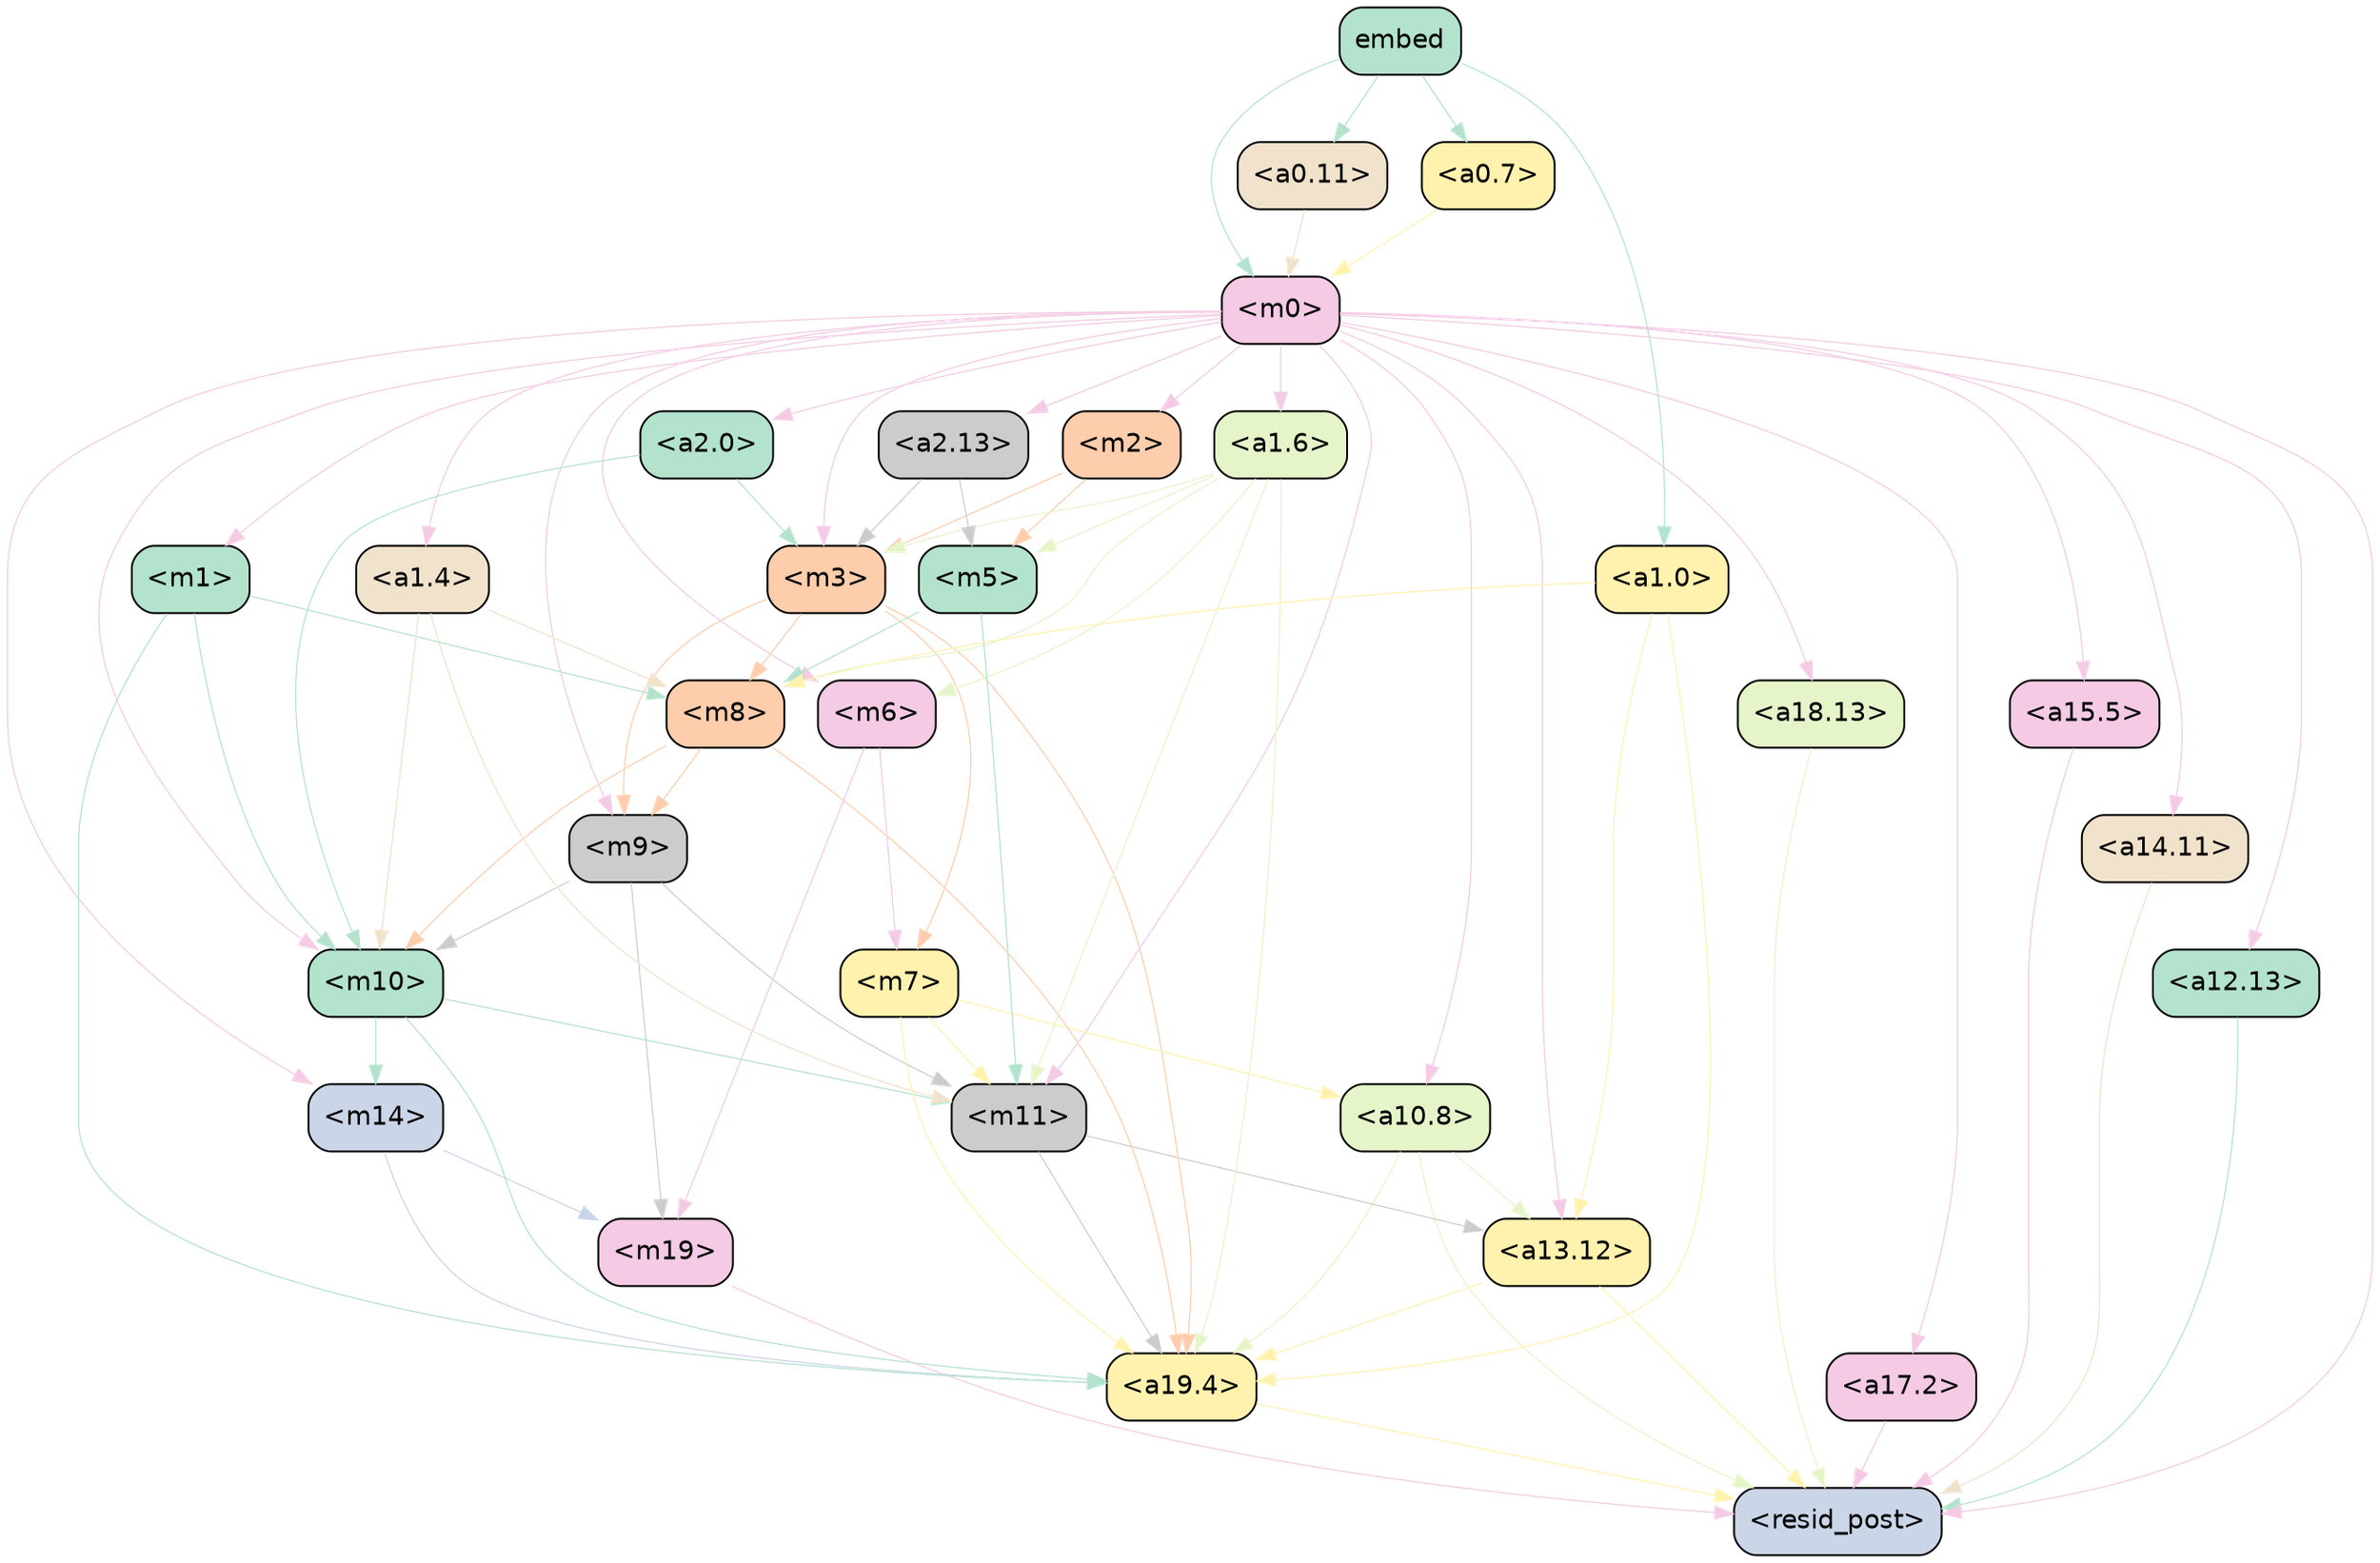 strict digraph "" {
	graph [bb="0,0,1176,828",
		bgcolor=transparent,
		layout=dot,
		overlap=false,
		splines=true
	];
	node [label="\N"];
	"<m19>"	[color=black,
		fillcolor="#f4cae4",
		fontname=Helvetica,
		height=0.5,
		pos="322,162",
		shape=box,
		style="filled, rounded",
		width=0.82639];
	"<resid_post>"	[color=black,
		fillcolor="#cbd5e8",
		fontname=Helvetica,
		height=0.5,
		pos="916,18",
		shape=box,
		style="filled, rounded",
		width=1.316];
	"<m19>" -> "<resid_post>"	[color="#f4cae4",
		penwidth=0.6,
		pos="e,868.16,22.086 351.95,146.22 393.71,126.25 472.29,90.962 543,72 651.99,42.774 783.47,28.869 857.64,22.909"];
	"<a19.4>"	[color=black,
		fillcolor="#fff2ae",
		fontname=Helvetica,
		height=0.5,
		pos="585,90",
		shape=box,
		style="filled, rounded",
		width=0.92014];
	"<a19.4>" -> "<resid_post>"	[color="#fff2ae",
		penwidth=0.6,
		pos="e,868.28,29.091 618.56,81.903 674.76,70.017 788.56,45.95 857.96,31.274"];
	"<a18.13>"	[color=black,
		fillcolor="#e6f5c9",
		fontname=Helvetica,
		height=0.5,
		pos="905,450",
		shape=box,
		style="filled, rounded",
		width=1.0243];
	"<a18.13>" -> "<resid_post>"	[color="#e6f5c9",
		penwidth=0.6,
		pos="e,909.93,36.24 901.16,431.61 895.6,404.94 886,352.27 886,307 886,307 886,307 886,161 886,120.52 897.82,74.914 906.62,46.565"];
	"<a17.2>"	[color=black,
		fillcolor="#f4cae4",
		fontname=Helvetica,
		height=0.5,
		pos="947,90",
		shape=box,
		style="filled, rounded",
		width=0.92014];
	"<a17.2>" -> "<resid_post>"	[color="#f4cae4",
		penwidth=0.6,
		pos="e,923.57,36.104 939.34,71.697 935.88,63.898 931.73,54.509 927.88,45.829"];
	"<a15.5>"	[color=black,
		fillcolor="#f4cae4",
		fontname=Helvetica,
		height=0.5,
		pos="1031,450",
		shape=box,
		style="filled, rounded",
		width=0.92014];
	"<a15.5>" -> "<resid_post>"	[color="#f4cae4",
		penwidth=0.6,
		pos="e,950.23,36.484 1026.3,431.66 1019.6,405.05 1008,352.45 1008,307 1008,307 1008,307 1008,161 1008,120.55 1011,105.91 989,72 981.45,\
60.397 970.42,50.488 959.2,42.488"];
	"<a14.11>"	[color=black,
		fillcolor="#f1e2cc",
		fontname=Helvetica,
		height=0.5,
		pos="1073,378",
		shape=box,
		style="filled, rounded",
		width=1.0243];
	"<a14.11>" -> "<resid_post>"	[color="#f1e2cc",
		penwidth=0.6,
		pos="e,963.69,32.959 1067.5,359.71 1059.6,333.18 1046,280.67 1046,235 1046,235 1046,235 1046,161 1046,120.03 1047.9,103.72 1022,72 1009.4,\
56.61 991.24,45.288 973.48,37.155"];
	"<a13.12>"	[color=black,
		fillcolor="#fff2ae",
		fontname=Helvetica,
		height=0.5,
		pos="783,162",
		shape=box,
		style="filled, rounded",
		width=1.0243];
	"<a13.12>" -> "<resid_post>"	[color="#fff2ae",
		penwidth=0.6,
		pos="e,899.97,36.111 799.31,143.59 822.67,118.65 865.78,72.618 892.56,44.03"];
	"<a13.12>" -> "<a19.4>"	[color="#fff2ae",
		penwidth=0.6,
		pos="e,618.45,102.83 745.76,147.83 712.42,136.05 663.52,118.76 628.41,106.35"];
	"<a12.13>"	[color=black,
		fillcolor="#b3e2cd",
		fontname=Helvetica,
		height=0.5,
		pos="1111,306",
		shape=box,
		style="filled, rounded",
		width=1.0243];
	"<a12.13>" -> "<resid_post>"	[color="#b3e2cd",
		penwidth=0.6,
		pos="e,963.84,24.667 1112.4,287.64 1114.9,245.29 1115.4,135.53 1060,72 1038.3,47.118 1003.9,33.906 974.14,26.897"];
	"<a10.8>"	[color=black,
		fillcolor="#e6f5c9",
		fontname=Helvetica,
		height=0.5,
		pos="703,234",
		shape=box,
		style="filled, rounded",
		width=0.92014];
	"<a10.8>" -> "<resid_post>"	[color="#e6f5c9",
		penwidth=0.6,
		pos="e,877.56,36.45 706.69,215.58 711.35,196.58 720.79,165.96 737,144 771.1,97.795 827.54,62.499 867.92,41.382"];
	"<a10.8>" -> "<a19.4>"	[color="#e6f5c9",
		penwidth=0.6,
		pos="e,614.01,108.34 696.51,215.56 688.85,196.55 674.74,165.91 656,144 646.52,132.92 634.32,122.77 622.72,114.39"];
	"<a10.8>" -> "<a13.12>"	[color="#e6f5c9",
		penwidth=0.6,
		pos="e,763.17,180.35 722.78,215.7 732.49,207.2 744.36,196.81 754.98,187.51"];
	"<m0>"	[color=black,
		fillcolor="#f4cae4",
		fontname=Helvetica,
		height=0.5,
		pos="631,666",
		shape=box,
		style="filled, rounded",
		width=0.75];
	"<m0>" -> "<resid_post>"	[color="#f4cae4",
		penwidth=0.6,
		pos="e,963.69,23.587 658.4,664.24 745.26,661.45 1013.2,649.92 1090,612 1139.3,587.64 1176,578.01 1176,523 1176,523 1176,523 1176,161 \
1176,69.633 1050.8,36.692 974.16,25.087"];
	"<m0>" -> "<a18.13>"	[color="#f4cae4",
		penwidth=0.6,
		pos="e,898.23,468.49 658.38,658.49 688.97,650.47 739.29,635.01 778,612 819.4,587.39 829.45,578.03 859,540 873.7,521.08 885.9,496.76 894.03,\
478.32"];
	"<m0>" -> "<a17.2>"	[color="#f4cae4",
		penwidth=0.6,
		pos="e,951.65,108.34 658.45,665.86 739.16,666.82 970,657.8 970,523 970,523 970,523 970,233 970,192.87 960.94,147.18 954.19,118.71"];
	"<m0>" -> "<a15.5>"	[color="#f4cae4",
		penwidth=0.6,
		pos="e,1031.6,468.48 658.46,664.58 732.76,662.89 935.46,654.4 984,612 1022.3,578.56 1030.2,515.84 1031.4,479.34"];
	"<m0>" -> "<a14.11>"	[color="#f4cae4",
		penwidth=0.6,
		pos="e,1074.7,396.21 658.29,664.58 735.83,662.88 955.45,654.36 1011,612 1074.6,563.5 1077.8,457.56 1075.3,406.97"];
	"<m0>" -> "<a13.12>"	[color="#f4cae4",
		penwidth=0.6,
		pos="e,779.16,180.39 658.42,655.11 679.04,646.48 706.78,632.15 725,612 753.97,579.97 764,566.19 764,523 764,523 764,523 764,305 764,265.04 \
771.48,219.3 777.06,190.78"];
	"<m0>" -> "<a12.13>"	[color="#f4cae4",
		penwidth=0.6,
		pos="e,1116.5,324.29 658.4,663.59 738.6,659.11 971.52,643.66 1040,612 1093.4,587.31 1138,581.84 1138,523 1138,523 1138,523 1138,449 1138,\
408.68 1127.4,363.04 1119.4,334.63"];
	"<m0>" -> "<a10.8>"	[color="#f4cae4",
		penwidth=0.6,
		pos="e,707.65,252.34 658.21,650.72 673.19,641.54 690.94,628.29 702,612 725.01,578.11 726,563.97 726,523 726,523 726,523 726,377 726,336.87 \
716.94,291.18 710.19,262.71"];
	"<m14>"	[color=black,
		fillcolor="#cbd5e8",
		fontname=Helvetica,
		height=0.5,
		pos="178,234",
		shape=box,
		style="filled, rounded",
		width=0.82639];
	"<m0>" -> "<m14>"	[color="#f4cae4",
		penwidth=0.6,
		pos="e,148.21,252.28 603.75,664.93 506.07,664.31 174.28,658.71 81,612 33.176,588.05 0,576.48 0,523 0,523 0,523 0,449 0,362.61 86.799,\
292.52 139.17,258.09"];
	"<m9>"	[color=black,
		fillcolor="#cccccc",
		fontname=Helvetica,
		height=0.5,
		pos="321,378",
		shape=box,
		style="filled, rounded",
		width=0.75];
	"<m0>" -> "<m9>"	[color="#f4cae4",
		penwidth=0.6,
		pos="e,312.74,396.45 603.62,664.85 532.55,663.83 345.11,656.85 307,612 257.36,553.57 288.73,454.25 308.49,406.39"];
	"<m6>"	[color=black,
		fillcolor="#f4cae4",
		fontname=Helvetica,
		height=0.5,
		pos="431,450",
		shape=box,
		style="filled, rounded",
		width=0.75];
	"<m0>" -> "<m6>"	[color="#f4cae4",
		penwidth=0.6,
		pos="e,404.26,468.32 603.72,664.6 535.21,662.95 358.88,654.58 323,612 284.65,566.49 350.8,507.04 395.39,474.62"];
	"<m11>"	[color=black,
		fillcolor="#cccccc",
		fontname=Helvetica,
		height=0.5,
		pos="501,234",
		shape=box,
		style="filled, rounded",
		width=0.82639];
	"<m0>" -> "<m11>"	[color="#f4cae4",
		penwidth=0.6,
		pos="e,514.98,252.03 647.46,647.92 655.65,638.22 664.7,625.37 669,612 673.9,596.77 672.34,591.65 669,576 639.69,438.84 610.63,409.17 \
540,288 534.59,278.72 527.9,269.11 521.59,260.66"];
	"<m10>"	[color=black,
		fillcolor="#b3e2cd",
		fontname=Helvetica,
		height=0.5,
		pos="190,306",
		shape=box,
		style="filled, rounded",
		width=0.82639];
	"<m0>" -> "<m10>"	[color="#f4cae4",
		penwidth=0.6,
		pos="e,159.9,323.72 603.74,663.88 515.36,659.96 237.64,645.23 155,612 106.17,592.37 84.296,587.19 61,540 32.882,483.04 78.925,410.7 118,\
360 126.98,348.34 139.19,338.05 151,329.71"];
	"<m3>"	[color=black,
		fillcolor="#fdcdac",
		fontname=Helvetica,
		height=0.5,
		pos="409,522",
		shape=box,
		style="filled, rounded",
		width=0.75];
	"<m0>" -> "<m3>"	[color="#f4cae4",
		penwidth=0.6,
		pos="e,409.67,540.27 603.56,665.33 561.95,664.31 482.91,656.19 437,612 420.51,596.13 413.7,570.67 410.9,551.04"];
	"<m1>"	[color=black,
		fillcolor="#b3e2cd",
		fontname=Helvetica,
		height=0.5,
		pos="97,522",
		shape=box,
		style="filled, rounded",
		width=0.75];
	"<m0>" -> "<m1>"	[color="#f4cae4",
		penwidth=0.6,
		pos="e,114.82,540.43 603.62,663.24 523.46,657.79 290.48,639.93 220,612 182.68,597.21 146.23,568.52 122.83,547.7"];
	"<m2>"	[color=black,
		fillcolor="#fdcdac",
		fontname=Helvetica,
		height=0.5,
		pos="557,594",
		shape=box,
		style="filled, rounded",
		width=0.75];
	"<m0>" -> "<m2>"	[color="#f4cae4",
		penwidth=0.6,
		pos="e,575.34,612.35 612.71,647.7 603.81,639.28 592.96,629.02 583.21,619.79"];
	"<a1.6>"	[color=black,
		fillcolor="#e6f5c9",
		fontname=Helvetica,
		height=0.5,
		pos="631,594",
		shape=box,
		style="filled, rounded",
		width=0.81597];
	"<m0>" -> "<a1.6>"	[color="#f4cae4",
		penwidth=0.6,
		pos="e,631,612.1 631,647.7 631,640.24 631,631.32 631,622.97"];
	"<a1.4>"	[color=black,
		fillcolor="#f1e2cc",
		fontname=Helvetica,
		height=0.5,
		pos="209,522",
		shape=box,
		style="filled, rounded",
		width=0.81597];
	"<m0>" -> "<a1.4>"	[color="#f4cae4",
		penwidth=0.6,
		pos="e,212.23,540.2 603.6,664.45 526.25,662.39 308.24,652.99 252,612 231.99,597.42 220.88,571 214.99,550.72"];
	"<a2.0>"	[color=black,
		fillcolor="#b3e2cd",
		fontname=Helvetica,
		height=0.5,
		pos="361,594",
		shape=box,
		style="filled, rounded",
		width=0.81597];
	"<m0>" -> "<a2.0>"	[color="#f4cae4",
		penwidth=0.6,
		pos="e,390.87,607.46 603.75,659.99 560.78,651.78 474.88,634.15 404,612 402.93,611.66 401.84,611.32 400.75,610.95"];
	"<a2.13>"	[color=black,
		fillcolor="#cccccc",
		fontname=Helvetica,
		height=0.5,
		pos="479,594",
		shape=box,
		style="filled, rounded",
		width=0.92014];
	"<m0>" -> "<a2.13>"	[color="#f4cae4",
		penwidth=0.6,
		pos="e,512.58,610.46 603.83,652.49 581.19,642.06 548.52,627.02 522.29,614.93"];
	"<m14>" -> "<m19>"	[color="#cbd5e8",
		penwidth=0.6,
		pos="e,291.85,177.65 208.19,218.33 229.69,207.87 258.81,193.72 282.21,182.34"];
	"<m14>" -> "<a19.4>"	[color="#cbd5e8",
		penwidth=0.6,
		pos="e,551.49,91.989 181.44,215.81 186.53,195.21 198.15,161.32 222,144 272.05,107.64 455.2,95.941 540.6,92.416"];
	"<m9>" -> "<m19>"	[color="#cccccc",
		penwidth=0.6,
		pos="e,321.92,180.23 321.08,359.85 321.25,322.99 321.66,235.92 321.87,190.96"];
	"<m9>" -> "<m11>"	[color="#cccccc",
		penwidth=0.6,
		pos="e,470.84,249.18 334.95,359.82 351,340.76 378.78,309.81 407,288 423.76,275.05 444.05,263.2 461.48,254"];
	"<m9>" -> "<m10>"	[color="#cccccc",
		penwidth=0.6,
		pos="e,220.17,323.12 293.54,362.33 275.01,352.43 250.28,339.21 229.63,328.18"];
	"<m6>" -> "<m19>"	[color="#f4cae4",
		penwidth=0.6,
		pos="e,328.57,180.23 424.35,431.54 405.98,383.36 354.5,248.27 332.35,190.15"];
	"<m7>"	[color=black,
		fillcolor="#fff2ae",
		fontname=Helvetica,
		height=0.5,
		pos="443,306",
		shape=box,
		style="filled, rounded",
		width=0.75];
	"<m6>" -> "<m7>"	[color="#f4cae4",
		penwidth=0.6,
		pos="e,441.55,324.11 432.47,431.59 434.52,407.4 438.24,363.36 440.66,334.65"];
	"<m11>" -> "<a19.4>"	[color="#cccccc",
		penwidth=0.6,
		pos="e,574.14,108.09 510.59,215.83 520.71,197.83 537.2,168.76 552,144 557.25,135.21 563.12,125.69 568.44,117.18"];
	"<m11>" -> "<a13.12>"	[color="#cccccc",
		penwidth=0.6,
		pos="e,745.93,172.2 531.18,225.51 580.14,213.36 677.24,189.25 735.52,174.78"];
	"<m10>" -> "<a19.4>"	[color="#b3e2cd",
		penwidth=0.6,
		pos="e,551.38,93.338 198.89,287.78 219.46,248.18 269.64,153.34 283,144 323.92,115.38 467.07,100.24 540.63,94.198"];
	"<m10>" -> "<m14>"	[color="#b3e2cd",
		penwidth=0.6,
		pos="e,180.93,252.1 187.03,287.7 185.74,280.15 184.19,271.12 182.75,262.68"];
	"<m10>" -> "<m11>"	[color="#b3e2cd",
		penwidth=0.6,
		pos="e,470.88,241.78 220.1,298.22 276.3,285.57 397.21,258.36 460.5,244.12"];
	"<m3>" -> "<a19.4>"	[color="#fdcdac",
		penwidth=0.6,
		pos="e,586.62,108.19 436.17,507.64 452.34,498.47 472.15,484.9 485,468 567.01,360.14 563.3,313.75 585,180 588.29,159.73 588.16,136.52 \
587.28,118.89"];
	"<m3>" -> "<m9>"	[color="#fdcdac",
		penwidth=0.6,
		pos="e,316.77,396.36 381.65,512.19 361.56,504.14 335.65,490.06 323,468 312.5,449.68 312.64,425.56 315.05,407.05"];
	"<m3>" -> "<m7>"	[color="#fdcdac",
		penwidth=0.6,
		pos="e,451.5,324.27 436.34,503.77 448.11,494.72 460.62,482.48 467,468 486.44,423.9 469.33,367.1 455.74,334.1"];
	"<m8>"	[color=black,
		fillcolor="#fdcdac",
		fontname=Helvetica,
		height=0.5,
		pos="359,450",
		shape=box,
		style="filled, rounded",
		width=0.75];
	"<m3>" -> "<m8>"	[color="#fdcdac",
		penwidth=0.6,
		pos="e,371.22,468.1 396.64,503.7 390.83,495.56 383.78,485.69 377.36,476.7"];
	"<m1>" -> "<a19.4>"	[color="#b3e2cd",
		penwidth=0.6,
		pos="e,551.61,92.429 84.488,503.59 67.169,477.73 38,427.05 38,379 38,379 38,379 38,233 38,129.32 410.8,100.05 540.87,92.991"];
	"<m1>" -> "<m10>"	[color="#b3e2cd",
		penwidth=0.6,
		pos="e,168.25,324.33 98.411,503.94 101.56,473.31 111.12,407.76 138,360 143.8,349.7 152.11,339.98 160.4,331.74"];
	"<m1>" -> "<m8>"	[color="#b3e2cd",
		penwidth=0.6,
		pos="e,331.7,458.29 124.05,513.77 171.02,501.22 267.75,475.38 321.28,461.08"];
	"<m2>" -> "<m3>"	[color="#fdcdac",
		penwidth=0.6,
		pos="e,436.34,535.93 529.51,580 506.04,568.9 472.08,552.83 446.19,540.59"];
	"<m5>"	[color=black,
		fillcolor="#b3e2cd",
		fontname=Helvetica,
		height=0.5,
		pos="481,522",
		shape=box,
		style="filled, rounded",
		width=0.75];
	"<m2>" -> "<m5>"	[color="#fdcdac",
		penwidth=0.6,
		pos="e,499.83,540.35 538.21,575.7 528.99,567.2 517.71,556.81 507.62,547.51"];
	"<a1.6>" -> "<a19.4>"	[color="#e6f5c9",
		penwidth=0.6,
		pos="e,590.93,108.46 631.09,575.72 631.12,515.61 628.95,310.27 600,144 598.56,135.71 596.33,126.86 594.04,118.81"];
	"<a1.6>" -> "<m6>"	[color="#e6f5c9",
		penwidth=0.6,
		pos="e,458.2,459.48 618.69,575.62 604.13,556.08 578.28,524.43 550,504 524.98,485.92 492.81,472.05 468.22,463.05"];
	"<a1.6>" -> "<m11>"	[color="#e6f5c9",
		penwidth=0.6,
		pos="e,507.21,252.09 624.73,575.73 603.79,518.08 536.18,331.89 510.77,261.92"];
	"<a1.6>" -> "<m3>"	[color="#e6f5c9",
		penwidth=0.6,
		pos="e,436.28,536.58 601.34,579.11 598.54,577.99 595.74,576.94 593,576 532.08,555.16 510.89,561.81 446.54,540.15"];
	"<a1.6>" -> "<m8>"	[color="#e6f5c9",
		penwidth=0.6,
		pos="e,386.33,464.44 601.27,576.02 585.38,566.35 565.88,553.49 550,540 533.46,525.95 535.41,515.49 517,504 471.76,475.77 450.32,486.68 \
396.4,468.12"];
	"<a1.6>" -> "<m5>"	[color="#e6f5c9",
		penwidth=0.6,
		pos="e,508.05,535.62 601.36,579.17 577.4,567.98 543.52,552.18 517.82,540.18"];
	"<a1.4>" -> "<m11>"	[color="#f1e2cc",
		penwidth=0.6,
		pos="e,470.91,243.28 214.56,503.81 225.06,472.98 249.95,407.12 285,360 313.55,321.62 324.27,313.09 365,288 395.03,269.49 432.62,255.44 \
460.67,246.47"];
	"<a1.4>" -> "<m10>"	[color="#f1e2cc",
		penwidth=0.6,
		pos="e,191.53,324.23 207.48,503.85 204.2,466.99 196.47,379.92 192.48,334.96"];
	"<a1.4>" -> "<m8>"	[color="#f1e2cc",
		penwidth=0.6,
		pos="e,331.95,463.62 238.64,507.17 262.6,495.98 296.48,480.18 322.18,468.18"];
	"<a2.0>" -> "<m10>"	[color="#b3e2cd",
		penwidth=0.6,
		pos="e,181.49,324.39 331.25,589.08 282.82,582.03 190.36,565.5 171,540 124.68,478.99 156.98,381.31 177.16,334.18"];
	"<a2.0>" -> "<m3>"	[color="#b3e2cd",
		penwidth=0.6,
		pos="e,397.27,540.1 372.87,575.7 378.39,567.64 385.07,557.89 391.18,548.98"];
	"<a2.13>" -> "<m3>"	[color="#cccccc",
		penwidth=0.6,
		pos="e,426.1,540.1 461.7,575.7 453.22,567.22 442.86,556.86 433.58,547.58"];
	"<a2.13>" -> "<m5>"	[color="#cccccc",
		penwidth=0.6,
		pos="e,480.51,540.1 479.49,575.7 479.71,568.24 479.96,559.32 480.2,550.97"];
	"<m7>" -> "<a19.4>"	[color="#fff2ae",
		penwidth=0.6,
		pos="e,560.46,108.46 444,287.7 445.67,269.08 450.12,239.03 462,216 483.44,174.43 523.43,137.74 552,115.05"];
	"<m7>" -> "<a10.8>"	[color="#fff2ae",
		penwidth=0.6,
		pos="e,669.53,244.01 470.33,297.64 515.31,285.53 605.32,261.3 659.24,246.78"];
	"<m7>" -> "<m11>"	[color="#fff2ae",
		penwidth=0.6,
		pos="e,486.83,252.1 457.34,287.7 464.15,279.47 472.43,269.48 479.94,260.42"];
	"<m8>" -> "<a19.4>"	[color="#fdcdac",
		penwidth=0.6,
		pos="e,582.65,108.35 381.25,431.52 419.81,399.97 498.86,329.55 540,252 562.99,208.65 575.24,152.34 580.91,119.09"];
	"<m8>" -> "<m9>"	[color="#fdcdac",
		penwidth=0.6,
		pos="e,330.29,396.1 349.61,431.7 345.33,423.81 340.17,414.3 335.41,405.55"];
	"<m8>" -> "<m10>"	[color="#fdcdac",
		penwidth=0.6,
		pos="e,207.23,324.45 333.04,431.65 318.56,421.67 300.39,408.63 285,396 260.08,375.55 233.44,350.26 214.73,331.88"];
	"<m5>" -> "<m11>"	[color="#b3e2cd",
		penwidth=0.6,
		pos="e,499.86,252.25 482.33,503.82 483.12,493.45 484.14,479.96 485,468 490.34,393.94 496.23,306.6 499.15,262.88"];
	"<m5>" -> "<m8>"	[color="#b3e2cd",
		penwidth=0.6,
		pos="e,386.29,466.66 453.62,505.29 436.51,495.47 414.27,482.71 395.65,472.03"];
	"<a1.0>"	[color=black,
		fillcolor="#fff2ae",
		fontname=Helvetica,
		height=0.5,
		pos="821,522",
		shape=box,
		style="filled, rounded",
		width=0.81597];
	"<a1.0>" -> "<a19.4>"	[color="#fff2ae",
		penwidth=0.6,
		pos="e,618.23,93.206 828.35,503.52 851.65,445.01 917.33,253.58 829,144 804.36,113.44 692.45,99.59 629.09,94.106"];
	"<a1.0>" -> "<a13.12>"	[color="#fff2ae",
		penwidth=0.6,
		pos="e,786.84,180.39 817.16,503.61 811.6,476.94 802,424.27 802,379 802,379 802,379 802,305 802,265.04 794.52,219.3 788.94,190.78"];
	"<a1.0>" -> "<m8>"	[color="#fff2ae",
		penwidth=0.6,
		pos="e,386.17,464.92 791.17,520.51 722.36,518.72 547.49,510.3 396.53,467.9"];
	embed	[color=black,
		fillcolor="#b3e2cd",
		fontname=Helvetica,
		height=0.5,
		pos="693,810",
		shape=box,
		style="filled, rounded",
		width=0.80556];
	embed -> "<m0>"	[color="#b3e2cd",
		penwidth=0.6,
		pos="e,620.3,684.38 663.51,798.51 644.81,790.14 622.1,776.4 611,756 600.52,736.75 607.22,712.31 615.58,693.91"];
	embed -> "<a1.0>"	[color="#b3e2cd",
		penwidth=0.6,
		pos="e,821.61,540.49 722.46,796.26 739.5,787.39 759.9,773.93 772,756 815.05,692.19 821.4,597.93 821.66,551.28"];
	"<a0.11>"	[color=black,
		fillcolor="#f1e2cc",
		fontname=Helvetica,
		height=0.5,
		pos="653,738",
		shape=box,
		style="filled, rounded",
		width=0.92014];
	embed -> "<a0.11>"	[color="#b3e2cd",
		penwidth=0.6,
		pos="e,662.77,756.1 683.11,791.7 678.61,783.81 673.17,774.3 668.17,765.55"];
	"<a0.7>"	[color=black,
		fillcolor="#fff2ae",
		fontname=Helvetica,
		height=0.5,
		pos="734,738",
		shape=box,
		style="filled, rounded",
		width=0.81597];
	embed -> "<a0.7>"	[color="#b3e2cd",
		penwidth=0.6,
		pos="e,723.98,756.1 703.13,791.7 707.8,783.73 713.44,774.1 718.62,765.26"];
	"<a0.11>" -> "<m0>"	[color="#f1e2cc",
		penwidth=0.6,
		pos="e,636.38,684.1 647.56,719.7 645.16,712.07 642.29,702.92 639.61,694.4"];
	"<a0.7>" -> "<m0>"	[color="#fff2ae",
		penwidth=0.6,
		pos="e,656.4,684.26 708.27,719.52 695.27,710.68 679.32,699.84 665.29,690.3"];
}
